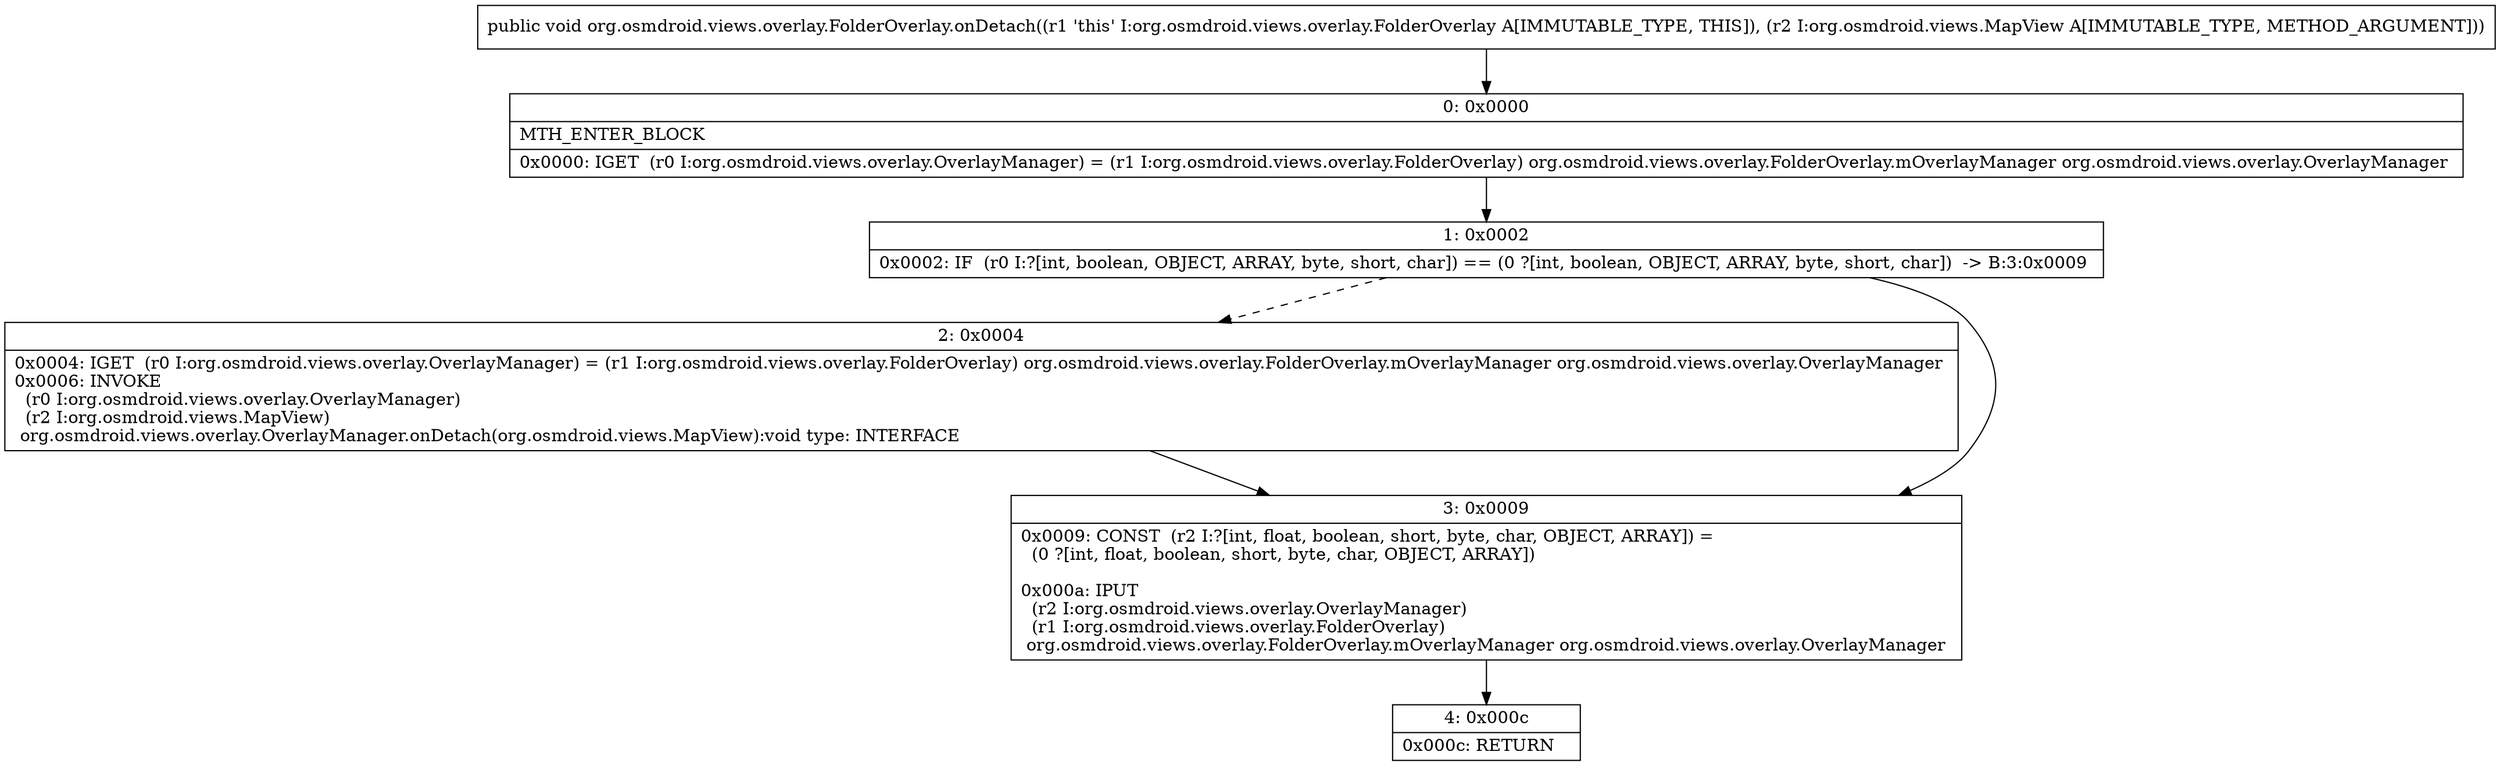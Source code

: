 digraph "CFG fororg.osmdroid.views.overlay.FolderOverlay.onDetach(Lorg\/osmdroid\/views\/MapView;)V" {
Node_0 [shape=record,label="{0\:\ 0x0000|MTH_ENTER_BLOCK\l|0x0000: IGET  (r0 I:org.osmdroid.views.overlay.OverlayManager) = (r1 I:org.osmdroid.views.overlay.FolderOverlay) org.osmdroid.views.overlay.FolderOverlay.mOverlayManager org.osmdroid.views.overlay.OverlayManager \l}"];
Node_1 [shape=record,label="{1\:\ 0x0002|0x0002: IF  (r0 I:?[int, boolean, OBJECT, ARRAY, byte, short, char]) == (0 ?[int, boolean, OBJECT, ARRAY, byte, short, char])  \-\> B:3:0x0009 \l}"];
Node_2 [shape=record,label="{2\:\ 0x0004|0x0004: IGET  (r0 I:org.osmdroid.views.overlay.OverlayManager) = (r1 I:org.osmdroid.views.overlay.FolderOverlay) org.osmdroid.views.overlay.FolderOverlay.mOverlayManager org.osmdroid.views.overlay.OverlayManager \l0x0006: INVOKE  \l  (r0 I:org.osmdroid.views.overlay.OverlayManager)\l  (r2 I:org.osmdroid.views.MapView)\l org.osmdroid.views.overlay.OverlayManager.onDetach(org.osmdroid.views.MapView):void type: INTERFACE \l}"];
Node_3 [shape=record,label="{3\:\ 0x0009|0x0009: CONST  (r2 I:?[int, float, boolean, short, byte, char, OBJECT, ARRAY]) = \l  (0 ?[int, float, boolean, short, byte, char, OBJECT, ARRAY])\l \l0x000a: IPUT  \l  (r2 I:org.osmdroid.views.overlay.OverlayManager)\l  (r1 I:org.osmdroid.views.overlay.FolderOverlay)\l org.osmdroid.views.overlay.FolderOverlay.mOverlayManager org.osmdroid.views.overlay.OverlayManager \l}"];
Node_4 [shape=record,label="{4\:\ 0x000c|0x000c: RETURN   \l}"];
MethodNode[shape=record,label="{public void org.osmdroid.views.overlay.FolderOverlay.onDetach((r1 'this' I:org.osmdroid.views.overlay.FolderOverlay A[IMMUTABLE_TYPE, THIS]), (r2 I:org.osmdroid.views.MapView A[IMMUTABLE_TYPE, METHOD_ARGUMENT])) }"];
MethodNode -> Node_0;
Node_0 -> Node_1;
Node_1 -> Node_2[style=dashed];
Node_1 -> Node_3;
Node_2 -> Node_3;
Node_3 -> Node_4;
}


